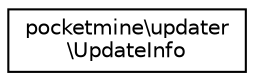 digraph "Graphical Class Hierarchy"
{
 // INTERACTIVE_SVG=YES
 // LATEX_PDF_SIZE
  edge [fontname="Helvetica",fontsize="10",labelfontname="Helvetica",labelfontsize="10"];
  node [fontname="Helvetica",fontsize="10",shape=record];
  rankdir="LR";
  Node0 [label="pocketmine\\updater\l\\UpdateInfo",height=0.2,width=0.4,color="black", fillcolor="white", style="filled",URL="$d8/d4e/classpocketmine_1_1updater_1_1_update_info.html",tooltip=" "];
}
